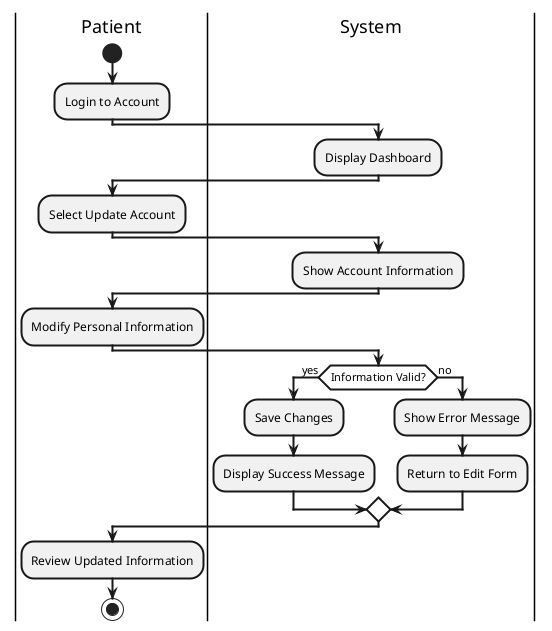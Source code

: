 @startuml
skinparam defaultTextAlignment center
skinparam ArrowThickness 2
skinparam ActivityBorderThickness 2
skinparam ActivityDiamondBackgroundColor white
skinparam ActivityDiamondBorderThickness 2

|Patient|
start
:Login to Account;

|System|
:Display Dashboard;

|Patient|
:Select Update Account;

|System|
:Show Account Information;

|Patient|
:Modify Personal Information;

|System|
if (Information Valid?) then (yes)
  :Save Changes;
  :Display Success Message;
else (no)
  :Show Error Message;
  :Return to Edit Form;
endif

|Patient|
:Review Updated Information;

stop

@enduml 